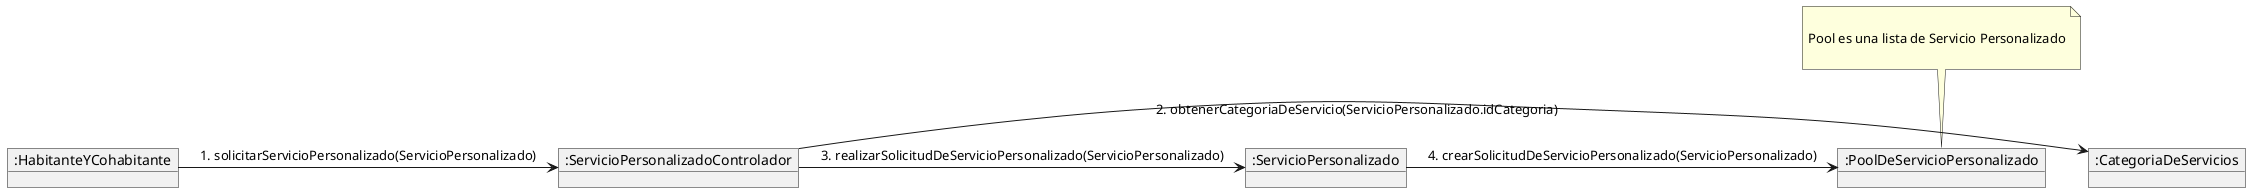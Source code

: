 @startuml

object ":HabitanteYCohabitante" as Habitante
object ":ServicioPersonalizadoControlador" as Controlador
object ":ServicioPersonalizado" as Servicio
object ":CategoriaDeServicios" as Categoria
object ":PoolDeServicioPersonalizado" as Pool

note top of Pool

Pool es una lista de Servicio Personalizado

end note


Habitante -> Controlador : 1. solicitarServicioPersonalizado(ServicioPersonalizado)
Controlador -> Categoria : 2. obtenerCategoriaDeServicio(ServicioPersonalizado.idCategoria)
Controlador -> Servicio : 3. realizarSolicitudDeServicioPersonalizado(ServicioPersonalizado)
Servicio -> Pool : 4. crearSolicitudDeServicioPersonalizado(ServicioPersonalizado)

@enduml
